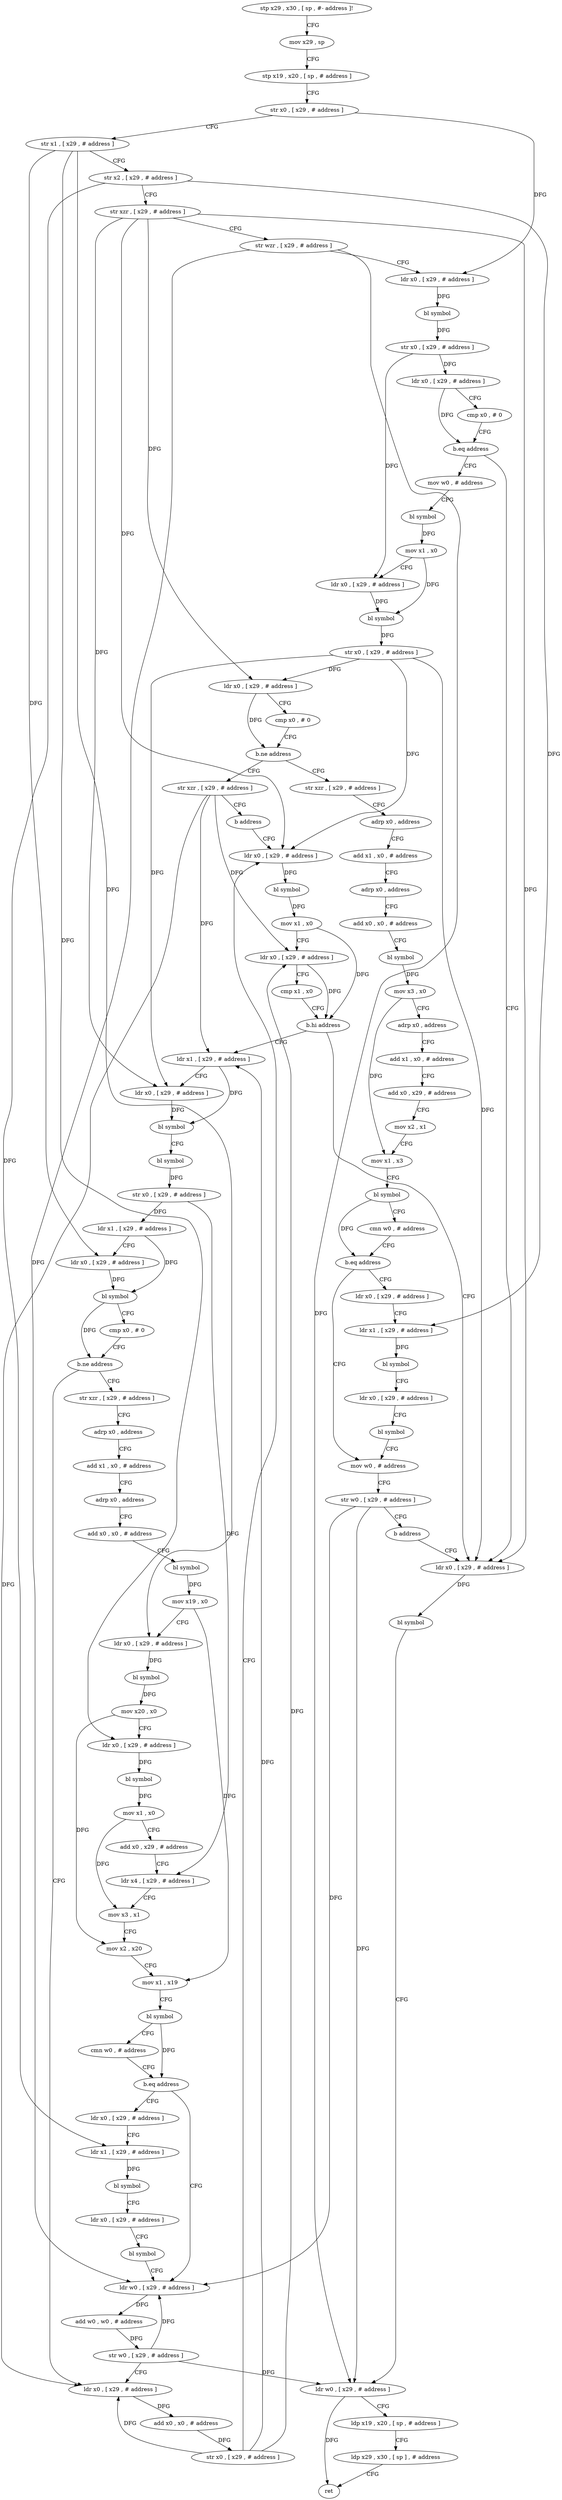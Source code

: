 digraph "func" {
"125628" [label = "stp x29 , x30 , [ sp , #- address ]!" ]
"125632" [label = "mov x29 , sp" ]
"125636" [label = "stp x19 , x20 , [ sp , # address ]" ]
"125640" [label = "str x0 , [ x29 , # address ]" ]
"125644" [label = "str x1 , [ x29 , # address ]" ]
"125648" [label = "str x2 , [ x29 , # address ]" ]
"125652" [label = "str xzr , [ x29 , # address ]" ]
"125656" [label = "str wzr , [ x29 , # address ]" ]
"125660" [label = "ldr x0 , [ x29 , # address ]" ]
"125664" [label = "bl symbol" ]
"125668" [label = "str x0 , [ x29 , # address ]" ]
"125672" [label = "ldr x0 , [ x29 , # address ]" ]
"125676" [label = "cmp x0 , # 0" ]
"125680" [label = "b.eq address" ]
"126012" [label = "ldr x0 , [ x29 , # address ]" ]
"125684" [label = "mov w0 , # address" ]
"126016" [label = "bl symbol" ]
"126020" [label = "ldr w0 , [ x29 , # address ]" ]
"126024" [label = "ldp x19 , x20 , [ sp , # address ]" ]
"126028" [label = "ldp x29 , x30 , [ sp ] , # address" ]
"126032" [label = "ret" ]
"125688" [label = "bl symbol" ]
"125692" [label = "mov x1 , x0" ]
"125696" [label = "ldr x0 , [ x29 , # address ]" ]
"125700" [label = "bl symbol" ]
"125704" [label = "str x0 , [ x29 , # address ]" ]
"125708" [label = "ldr x0 , [ x29 , # address ]" ]
"125712" [label = "cmp x0 , # 0" ]
"125716" [label = "b.ne address" ]
"125812" [label = "str xzr , [ x29 , # address ]" ]
"125720" [label = "str xzr , [ x29 , # address ]" ]
"125816" [label = "b address" ]
"125988" [label = "ldr x0 , [ x29 , # address ]" ]
"125724" [label = "adrp x0 , address" ]
"125728" [label = "add x1 , x0 , # address" ]
"125732" [label = "adrp x0 , address" ]
"125736" [label = "add x0 , x0 , # address" ]
"125740" [label = "bl symbol" ]
"125744" [label = "mov x3 , x0" ]
"125748" [label = "adrp x0 , address" ]
"125752" [label = "add x1 , x0 , # address" ]
"125756" [label = "add x0 , x29 , # address" ]
"125760" [label = "mov x2 , x1" ]
"125764" [label = "mov x1 , x3" ]
"125768" [label = "bl symbol" ]
"125772" [label = "cmn w0 , # address" ]
"125776" [label = "b.eq address" ]
"125800" [label = "mov w0 , # address" ]
"125780" [label = "ldr x0 , [ x29 , # address ]" ]
"125992" [label = "bl symbol" ]
"125996" [label = "mov x1 , x0" ]
"126000" [label = "ldr x0 , [ x29 , # address ]" ]
"126004" [label = "cmp x1 , x0" ]
"126008" [label = "b.hi address" ]
"125820" [label = "ldr x1 , [ x29 , # address ]" ]
"125804" [label = "str w0 , [ x29 , # address ]" ]
"125808" [label = "b address" ]
"125784" [label = "ldr x1 , [ x29 , # address ]" ]
"125788" [label = "bl symbol" ]
"125792" [label = "ldr x0 , [ x29 , # address ]" ]
"125796" [label = "bl symbol" ]
"125824" [label = "ldr x0 , [ x29 , # address ]" ]
"125828" [label = "bl symbol" ]
"125832" [label = "bl symbol" ]
"125836" [label = "str x0 , [ x29 , # address ]" ]
"125840" [label = "ldr x1 , [ x29 , # address ]" ]
"125844" [label = "ldr x0 , [ x29 , # address ]" ]
"125848" [label = "bl symbol" ]
"125852" [label = "cmp x0 , # 0" ]
"125856" [label = "b.ne address" ]
"125976" [label = "ldr x0 , [ x29 , # address ]" ]
"125860" [label = "str xzr , [ x29 , # address ]" ]
"125980" [label = "add x0 , x0 , # address" ]
"125984" [label = "str x0 , [ x29 , # address ]" ]
"125864" [label = "adrp x0 , address" ]
"125868" [label = "add x1 , x0 , # address" ]
"125872" [label = "adrp x0 , address" ]
"125876" [label = "add x0 , x0 , # address" ]
"125880" [label = "bl symbol" ]
"125884" [label = "mov x19 , x0" ]
"125888" [label = "ldr x0 , [ x29 , # address ]" ]
"125892" [label = "bl symbol" ]
"125896" [label = "mov x20 , x0" ]
"125900" [label = "ldr x0 , [ x29 , # address ]" ]
"125904" [label = "bl symbol" ]
"125908" [label = "mov x1 , x0" ]
"125912" [label = "add x0 , x29 , # address" ]
"125916" [label = "ldr x4 , [ x29 , # address ]" ]
"125920" [label = "mov x3 , x1" ]
"125924" [label = "mov x2 , x20" ]
"125928" [label = "mov x1 , x19" ]
"125932" [label = "bl symbol" ]
"125936" [label = "cmn w0 , # address" ]
"125940" [label = "b.eq address" ]
"125964" [label = "ldr w0 , [ x29 , # address ]" ]
"125944" [label = "ldr x0 , [ x29 , # address ]" ]
"125968" [label = "add w0 , w0 , # address" ]
"125972" [label = "str w0 , [ x29 , # address ]" ]
"125948" [label = "ldr x1 , [ x29 , # address ]" ]
"125952" [label = "bl symbol" ]
"125956" [label = "ldr x0 , [ x29 , # address ]" ]
"125960" [label = "bl symbol" ]
"125628" -> "125632" [ label = "CFG" ]
"125632" -> "125636" [ label = "CFG" ]
"125636" -> "125640" [ label = "CFG" ]
"125640" -> "125644" [ label = "CFG" ]
"125640" -> "125660" [ label = "DFG" ]
"125644" -> "125648" [ label = "CFG" ]
"125644" -> "125844" [ label = "DFG" ]
"125644" -> "125888" [ label = "DFG" ]
"125644" -> "125900" [ label = "DFG" ]
"125648" -> "125652" [ label = "CFG" ]
"125648" -> "125784" [ label = "DFG" ]
"125648" -> "125948" [ label = "DFG" ]
"125652" -> "125656" [ label = "CFG" ]
"125652" -> "126012" [ label = "DFG" ]
"125652" -> "125708" [ label = "DFG" ]
"125652" -> "125988" [ label = "DFG" ]
"125652" -> "125824" [ label = "DFG" ]
"125656" -> "125660" [ label = "CFG" ]
"125656" -> "126020" [ label = "DFG" ]
"125656" -> "125964" [ label = "DFG" ]
"125660" -> "125664" [ label = "DFG" ]
"125664" -> "125668" [ label = "DFG" ]
"125668" -> "125672" [ label = "DFG" ]
"125668" -> "125696" [ label = "DFG" ]
"125672" -> "125676" [ label = "CFG" ]
"125672" -> "125680" [ label = "DFG" ]
"125676" -> "125680" [ label = "CFG" ]
"125680" -> "126012" [ label = "CFG" ]
"125680" -> "125684" [ label = "CFG" ]
"126012" -> "126016" [ label = "DFG" ]
"125684" -> "125688" [ label = "CFG" ]
"126016" -> "126020" [ label = "CFG" ]
"126020" -> "126024" [ label = "CFG" ]
"126020" -> "126032" [ label = "DFG" ]
"126024" -> "126028" [ label = "CFG" ]
"126028" -> "126032" [ label = "CFG" ]
"125688" -> "125692" [ label = "DFG" ]
"125692" -> "125696" [ label = "CFG" ]
"125692" -> "125700" [ label = "DFG" ]
"125696" -> "125700" [ label = "DFG" ]
"125700" -> "125704" [ label = "DFG" ]
"125704" -> "125708" [ label = "DFG" ]
"125704" -> "126012" [ label = "DFG" ]
"125704" -> "125988" [ label = "DFG" ]
"125704" -> "125824" [ label = "DFG" ]
"125708" -> "125712" [ label = "CFG" ]
"125708" -> "125716" [ label = "DFG" ]
"125712" -> "125716" [ label = "CFG" ]
"125716" -> "125812" [ label = "CFG" ]
"125716" -> "125720" [ label = "CFG" ]
"125812" -> "125816" [ label = "CFG" ]
"125812" -> "126000" [ label = "DFG" ]
"125812" -> "125820" [ label = "DFG" ]
"125812" -> "125976" [ label = "DFG" ]
"125720" -> "125724" [ label = "CFG" ]
"125816" -> "125988" [ label = "CFG" ]
"125988" -> "125992" [ label = "DFG" ]
"125724" -> "125728" [ label = "CFG" ]
"125728" -> "125732" [ label = "CFG" ]
"125732" -> "125736" [ label = "CFG" ]
"125736" -> "125740" [ label = "CFG" ]
"125740" -> "125744" [ label = "DFG" ]
"125744" -> "125748" [ label = "CFG" ]
"125744" -> "125764" [ label = "DFG" ]
"125748" -> "125752" [ label = "CFG" ]
"125752" -> "125756" [ label = "CFG" ]
"125756" -> "125760" [ label = "CFG" ]
"125760" -> "125764" [ label = "CFG" ]
"125764" -> "125768" [ label = "CFG" ]
"125768" -> "125772" [ label = "CFG" ]
"125768" -> "125776" [ label = "DFG" ]
"125772" -> "125776" [ label = "CFG" ]
"125776" -> "125800" [ label = "CFG" ]
"125776" -> "125780" [ label = "CFG" ]
"125800" -> "125804" [ label = "CFG" ]
"125780" -> "125784" [ label = "CFG" ]
"125992" -> "125996" [ label = "DFG" ]
"125996" -> "126000" [ label = "CFG" ]
"125996" -> "126008" [ label = "DFG" ]
"126000" -> "126004" [ label = "CFG" ]
"126000" -> "126008" [ label = "DFG" ]
"126004" -> "126008" [ label = "CFG" ]
"126008" -> "125820" [ label = "CFG" ]
"126008" -> "126012" [ label = "CFG" ]
"125820" -> "125824" [ label = "CFG" ]
"125820" -> "125828" [ label = "DFG" ]
"125804" -> "125808" [ label = "CFG" ]
"125804" -> "126020" [ label = "DFG" ]
"125804" -> "125964" [ label = "DFG" ]
"125808" -> "126012" [ label = "CFG" ]
"125784" -> "125788" [ label = "DFG" ]
"125788" -> "125792" [ label = "CFG" ]
"125792" -> "125796" [ label = "CFG" ]
"125796" -> "125800" [ label = "CFG" ]
"125824" -> "125828" [ label = "DFG" ]
"125828" -> "125832" [ label = "CFG" ]
"125832" -> "125836" [ label = "DFG" ]
"125836" -> "125840" [ label = "DFG" ]
"125836" -> "125916" [ label = "DFG" ]
"125840" -> "125844" [ label = "CFG" ]
"125840" -> "125848" [ label = "DFG" ]
"125844" -> "125848" [ label = "DFG" ]
"125848" -> "125852" [ label = "CFG" ]
"125848" -> "125856" [ label = "DFG" ]
"125852" -> "125856" [ label = "CFG" ]
"125856" -> "125976" [ label = "CFG" ]
"125856" -> "125860" [ label = "CFG" ]
"125976" -> "125980" [ label = "DFG" ]
"125860" -> "125864" [ label = "CFG" ]
"125980" -> "125984" [ label = "DFG" ]
"125984" -> "125988" [ label = "CFG" ]
"125984" -> "126000" [ label = "DFG" ]
"125984" -> "125820" [ label = "DFG" ]
"125984" -> "125976" [ label = "DFG" ]
"125864" -> "125868" [ label = "CFG" ]
"125868" -> "125872" [ label = "CFG" ]
"125872" -> "125876" [ label = "CFG" ]
"125876" -> "125880" [ label = "CFG" ]
"125880" -> "125884" [ label = "DFG" ]
"125884" -> "125888" [ label = "CFG" ]
"125884" -> "125928" [ label = "DFG" ]
"125888" -> "125892" [ label = "DFG" ]
"125892" -> "125896" [ label = "DFG" ]
"125896" -> "125900" [ label = "CFG" ]
"125896" -> "125924" [ label = "DFG" ]
"125900" -> "125904" [ label = "DFG" ]
"125904" -> "125908" [ label = "DFG" ]
"125908" -> "125912" [ label = "CFG" ]
"125908" -> "125920" [ label = "DFG" ]
"125912" -> "125916" [ label = "CFG" ]
"125916" -> "125920" [ label = "CFG" ]
"125920" -> "125924" [ label = "CFG" ]
"125924" -> "125928" [ label = "CFG" ]
"125928" -> "125932" [ label = "CFG" ]
"125932" -> "125936" [ label = "CFG" ]
"125932" -> "125940" [ label = "DFG" ]
"125936" -> "125940" [ label = "CFG" ]
"125940" -> "125964" [ label = "CFG" ]
"125940" -> "125944" [ label = "CFG" ]
"125964" -> "125968" [ label = "DFG" ]
"125944" -> "125948" [ label = "CFG" ]
"125968" -> "125972" [ label = "DFG" ]
"125972" -> "125976" [ label = "CFG" ]
"125972" -> "126020" [ label = "DFG" ]
"125972" -> "125964" [ label = "DFG" ]
"125948" -> "125952" [ label = "DFG" ]
"125952" -> "125956" [ label = "CFG" ]
"125956" -> "125960" [ label = "CFG" ]
"125960" -> "125964" [ label = "CFG" ]
}
